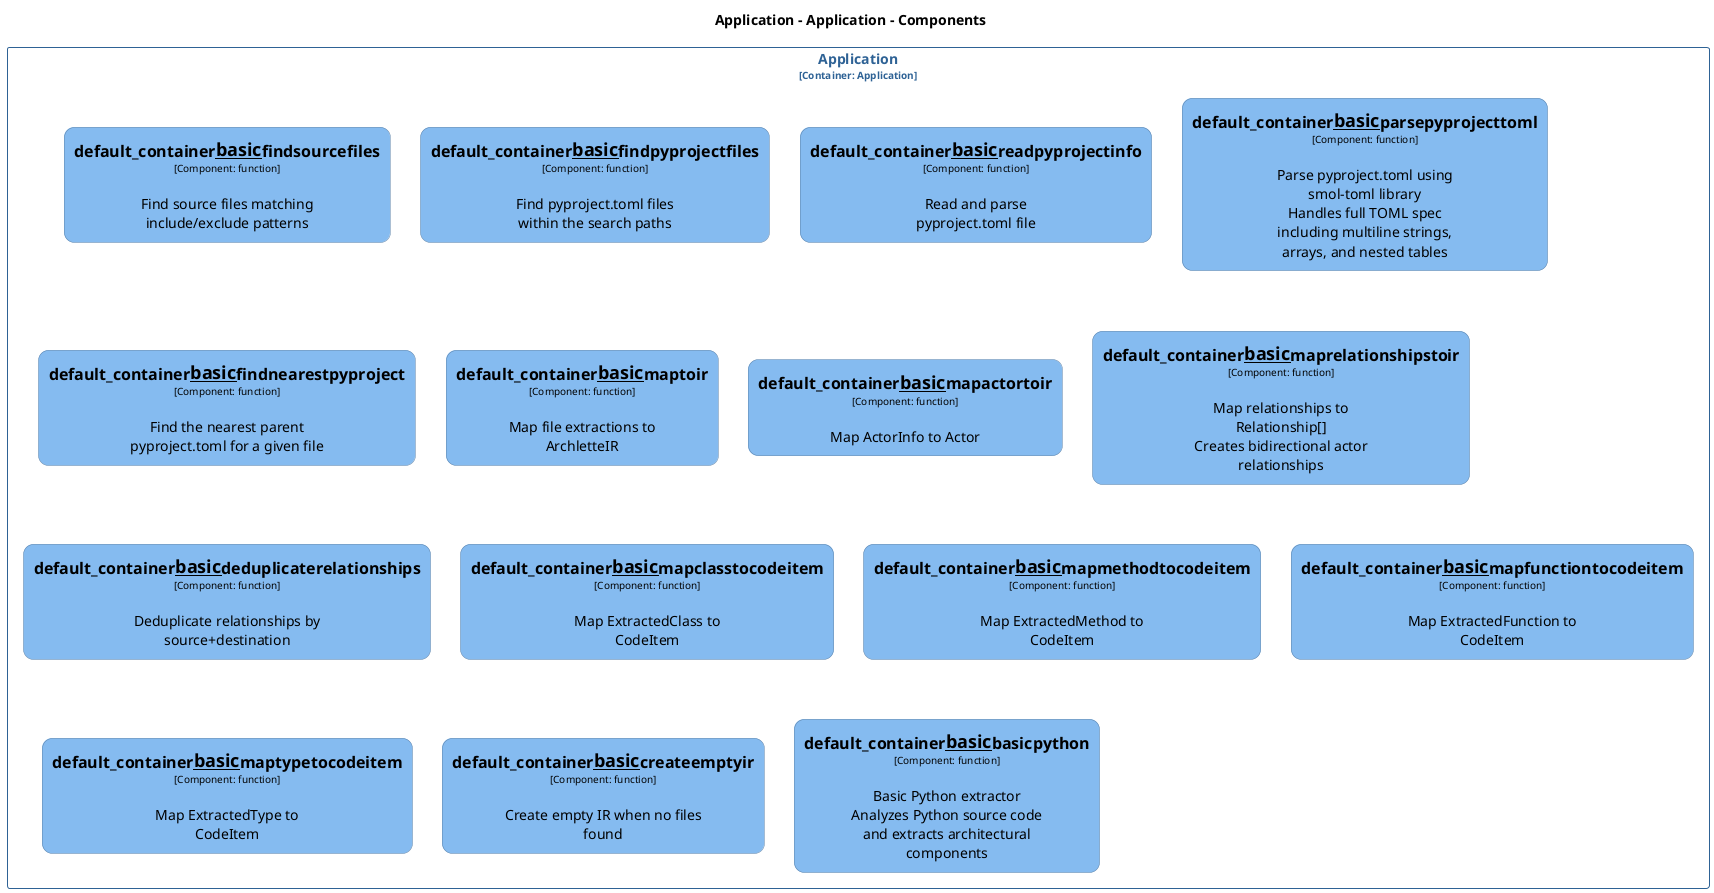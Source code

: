 @startuml
set separator none
title Application - Application - Components

top to bottom direction
skinparam ranksep 60
skinparam nodesep 30

skinparam {
  arrowFontSize 10
  defaultTextAlignment center
  wrapWidth 200
  maxMessageSize 100
  defaultFontName "Arial"
}

hide stereotype

skinparam rectangle<<Application.Application.default_container__basic__basicpython>> {
  BackgroundColor #85bbf0
  FontColor #000000
  BorderColor #5d82a8
  roundCorner 20
  shadowing false
}
skinparam rectangle<<Application.Application.default_container__basic__createemptyir>> {
  BackgroundColor #85bbf0
  FontColor #000000
  BorderColor #5d82a8
  roundCorner 20
  shadowing false
}
skinparam rectangle<<Application.Application.default_container__basic__deduplicaterelationships>> {
  BackgroundColor #85bbf0
  FontColor #000000
  BorderColor #5d82a8
  roundCorner 20
  shadowing false
}
skinparam rectangle<<Application.Application.default_container__basic__findnearestpyproject>> {
  BackgroundColor #85bbf0
  FontColor #000000
  BorderColor #5d82a8
  roundCorner 20
  shadowing false
}
skinparam rectangle<<Application.Application.default_container__basic__findpyprojectfiles>> {
  BackgroundColor #85bbf0
  FontColor #000000
  BorderColor #5d82a8
  roundCorner 20
  shadowing false
}
skinparam rectangle<<Application.Application.default_container__basic__findsourcefiles>> {
  BackgroundColor #85bbf0
  FontColor #000000
  BorderColor #5d82a8
  roundCorner 20
  shadowing false
}
skinparam rectangle<<Application.Application.default_container__basic__mapactortoir>> {
  BackgroundColor #85bbf0
  FontColor #000000
  BorderColor #5d82a8
  roundCorner 20
  shadowing false
}
skinparam rectangle<<Application.Application.default_container__basic__mapclasstocodeitem>> {
  BackgroundColor #85bbf0
  FontColor #000000
  BorderColor #5d82a8
  roundCorner 20
  shadowing false
}
skinparam rectangle<<Application.Application.default_container__basic__mapfunctiontocodeitem>> {
  BackgroundColor #85bbf0
  FontColor #000000
  BorderColor #5d82a8
  roundCorner 20
  shadowing false
}
skinparam rectangle<<Application.Application.default_container__basic__mapmethodtocodeitem>> {
  BackgroundColor #85bbf0
  FontColor #000000
  BorderColor #5d82a8
  roundCorner 20
  shadowing false
}
skinparam rectangle<<Application.Application.default_container__basic__maprelationshipstoir>> {
  BackgroundColor #85bbf0
  FontColor #000000
  BorderColor #5d82a8
  roundCorner 20
  shadowing false
}
skinparam rectangle<<Application.Application.default_container__basic__maptoir>> {
  BackgroundColor #85bbf0
  FontColor #000000
  BorderColor #5d82a8
  roundCorner 20
  shadowing false
}
skinparam rectangle<<Application.Application.default_container__basic__maptypetocodeitem>> {
  BackgroundColor #85bbf0
  FontColor #000000
  BorderColor #5d82a8
  roundCorner 20
  shadowing false
}
skinparam rectangle<<Application.Application.default_container__basic__parsepyprojecttoml>> {
  BackgroundColor #85bbf0
  FontColor #000000
  BorderColor #5d82a8
  roundCorner 20
  shadowing false
}
skinparam rectangle<<Application.Application.default_container__basic__readpyprojectinfo>> {
  BackgroundColor #85bbf0
  FontColor #000000
  BorderColor #5d82a8
  roundCorner 20
  shadowing false
}
skinparam rectangle<<Application.Application>> {
  BorderColor #2e6295
  FontColor #2e6295
  shadowing false
}

rectangle "Application\n<size:10>[Container: Application]</size>" <<Application.Application>> {
  rectangle "==default_container__basic__findsourcefiles\n<size:10>[Component: function]</size>\n\nFind source files matching include/exclude patterns" <<Application.Application.default_container__basic__findsourcefiles>> as Application.Application.default_container__basic__findsourcefiles
  rectangle "==default_container__basic__findpyprojectfiles\n<size:10>[Component: function]</size>\n\nFind pyproject.toml files within the search paths" <<Application.Application.default_container__basic__findpyprojectfiles>> as Application.Application.default_container__basic__findpyprojectfiles
  rectangle "==default_container__basic__readpyprojectinfo\n<size:10>[Component: function]</size>\n\nRead and parse pyproject.toml file" <<Application.Application.default_container__basic__readpyprojectinfo>> as Application.Application.default_container__basic__readpyprojectinfo
  rectangle "==default_container__basic__parsepyprojecttoml\n<size:10>[Component: function]</size>\n\nParse pyproject.toml using smol-toml library\nHandles full TOML spec including multiline strings, arrays, and nested tables" <<Application.Application.default_container__basic__parsepyprojecttoml>> as Application.Application.default_container__basic__parsepyprojecttoml
  rectangle "==default_container__basic__findnearestpyproject\n<size:10>[Component: function]</size>\n\nFind the nearest parent pyproject.toml for a given file" <<Application.Application.default_container__basic__findnearestpyproject>> as Application.Application.default_container__basic__findnearestpyproject
  rectangle "==default_container__basic__maptoir\n<size:10>[Component: function]</size>\n\nMap file extractions to ArchletteIR" <<Application.Application.default_container__basic__maptoir>> as Application.Application.default_container__basic__maptoir
  rectangle "==default_container__basic__mapactortoir\n<size:10>[Component: function]</size>\n\nMap ActorInfo to Actor" <<Application.Application.default_container__basic__mapactortoir>> as Application.Application.default_container__basic__mapactortoir
  rectangle "==default_container__basic__maprelationshipstoir\n<size:10>[Component: function]</size>\n\nMap relationships to Relationship[]\nCreates bidirectional actor relationships" <<Application.Application.default_container__basic__maprelationshipstoir>> as Application.Application.default_container__basic__maprelationshipstoir
  rectangle "==default_container__basic__deduplicaterelationships\n<size:10>[Component: function]</size>\n\nDeduplicate relationships by source+destination" <<Application.Application.default_container__basic__deduplicaterelationships>> as Application.Application.default_container__basic__deduplicaterelationships
  rectangle "==default_container__basic__mapclasstocodeitem\n<size:10>[Component: function]</size>\n\nMap ExtractedClass to CodeItem" <<Application.Application.default_container__basic__mapclasstocodeitem>> as Application.Application.default_container__basic__mapclasstocodeitem
  rectangle "==default_container__basic__mapmethodtocodeitem\n<size:10>[Component: function]</size>\n\nMap ExtractedMethod to CodeItem" <<Application.Application.default_container__basic__mapmethodtocodeitem>> as Application.Application.default_container__basic__mapmethodtocodeitem
  rectangle "==default_container__basic__mapfunctiontocodeitem\n<size:10>[Component: function]</size>\n\nMap ExtractedFunction to CodeItem" <<Application.Application.default_container__basic__mapfunctiontocodeitem>> as Application.Application.default_container__basic__mapfunctiontocodeitem
  rectangle "==default_container__basic__maptypetocodeitem\n<size:10>[Component: function]</size>\n\nMap ExtractedType to CodeItem" <<Application.Application.default_container__basic__maptypetocodeitem>> as Application.Application.default_container__basic__maptypetocodeitem
  rectangle "==default_container__basic__createemptyir\n<size:10>[Component: function]</size>\n\nCreate empty IR when no files found" <<Application.Application.default_container__basic__createemptyir>> as Application.Application.default_container__basic__createemptyir
  rectangle "==default_container__basic__basicpython\n<size:10>[Component: function]</size>\n\nBasic Python extractor\nAnalyzes Python source code and extracts architectural components" <<Application.Application.default_container__basic__basicpython>> as Application.Application.default_container__basic__basicpython
}

@enduml
